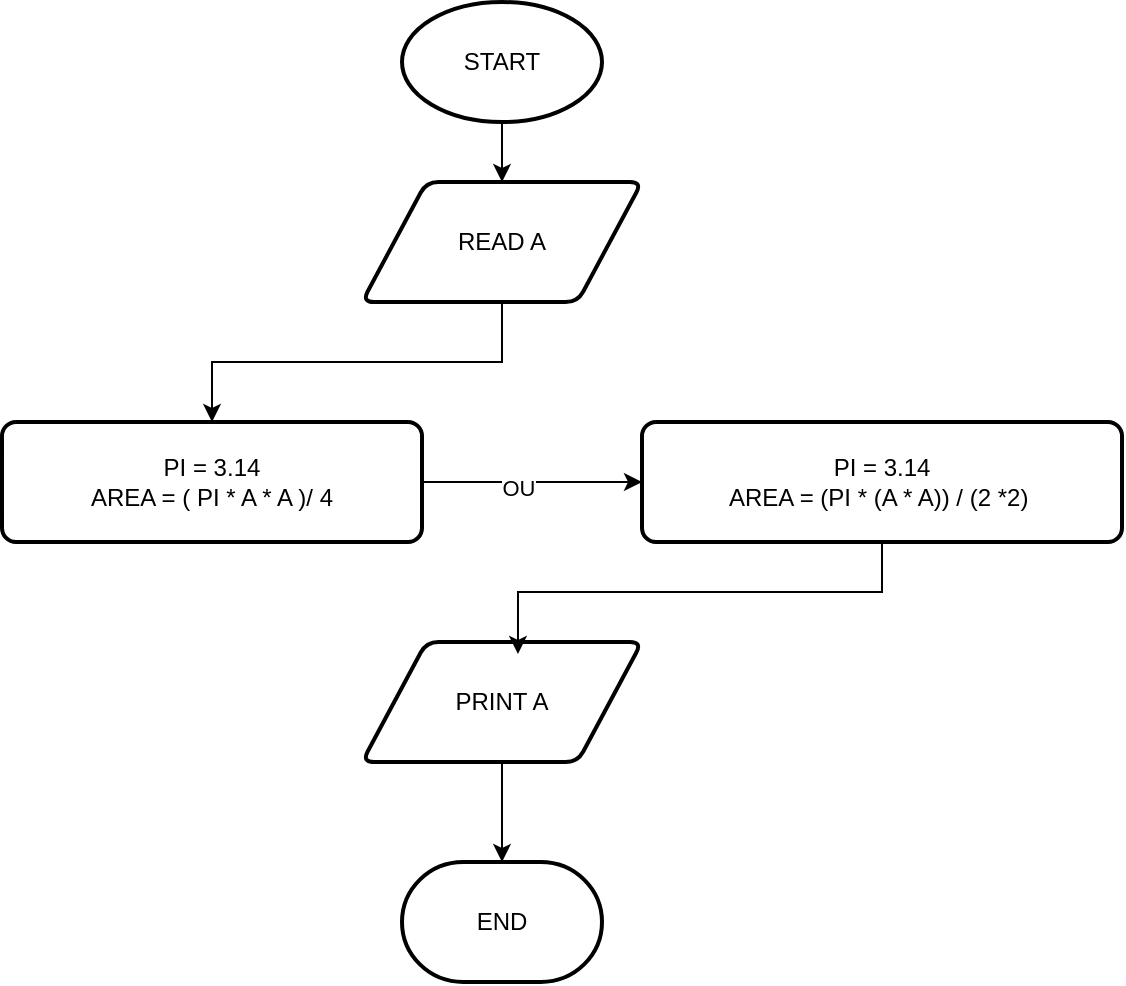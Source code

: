 <mxfile version="25.0.3">
  <diagram id="C5RBs43oDa-KdzZeNtuy" name="Page-1">
    <mxGraphModel dx="1290" dy="530" grid="1" gridSize="10" guides="1" tooltips="1" connect="1" arrows="1" fold="1" page="1" pageScale="1" pageWidth="827" pageHeight="1169" math="0" shadow="0">
      <root>
        <mxCell id="WIyWlLk6GJQsqaUBKTNV-0" />
        <mxCell id="WIyWlLk6GJQsqaUBKTNV-1" parent="WIyWlLk6GJQsqaUBKTNV-0" />
        <mxCell id="9bmpBftwM2-oEV6t63yq-13" style="edgeStyle=orthogonalEdgeStyle;rounded=0;orthogonalLoop=1;jettySize=auto;html=1;exitX=0.5;exitY=1;exitDx=0;exitDy=0;exitPerimeter=0;entryX=0.5;entryY=0;entryDx=0;entryDy=0;" edge="1" parent="WIyWlLk6GJQsqaUBKTNV-1" source="9bmpBftwM2-oEV6t63yq-0" target="9bmpBftwM2-oEV6t63yq-1">
          <mxGeometry relative="1" as="geometry" />
        </mxCell>
        <mxCell id="9bmpBftwM2-oEV6t63yq-0" value="START" style="strokeWidth=2;html=1;shape=mxgraph.flowchart.start_1;whiteSpace=wrap;" vertex="1" parent="WIyWlLk6GJQsqaUBKTNV-1">
          <mxGeometry x="340" y="60" width="100" height="60" as="geometry" />
        </mxCell>
        <mxCell id="9bmpBftwM2-oEV6t63yq-9" style="edgeStyle=orthogonalEdgeStyle;rounded=0;orthogonalLoop=1;jettySize=auto;html=1;exitX=0.5;exitY=1;exitDx=0;exitDy=0;entryX=0.5;entryY=0;entryDx=0;entryDy=0;" edge="1" parent="WIyWlLk6GJQsqaUBKTNV-1" source="9bmpBftwM2-oEV6t63yq-1" target="9bmpBftwM2-oEV6t63yq-2">
          <mxGeometry relative="1" as="geometry" />
        </mxCell>
        <mxCell id="9bmpBftwM2-oEV6t63yq-1" value="READ A" style="shape=parallelogram;html=1;strokeWidth=2;perimeter=parallelogramPerimeter;whiteSpace=wrap;rounded=1;arcSize=12;size=0.23;" vertex="1" parent="WIyWlLk6GJQsqaUBKTNV-1">
          <mxGeometry x="320" y="150" width="140" height="60" as="geometry" />
        </mxCell>
        <mxCell id="9bmpBftwM2-oEV6t63yq-7" style="edgeStyle=orthogonalEdgeStyle;rounded=0;orthogonalLoop=1;jettySize=auto;html=1;exitX=1;exitY=0.5;exitDx=0;exitDy=0;" edge="1" parent="WIyWlLk6GJQsqaUBKTNV-1" source="9bmpBftwM2-oEV6t63yq-2" target="9bmpBftwM2-oEV6t63yq-3">
          <mxGeometry relative="1" as="geometry" />
        </mxCell>
        <mxCell id="9bmpBftwM2-oEV6t63yq-8" value="OU" style="edgeLabel;html=1;align=center;verticalAlign=middle;resizable=0;points=[];" vertex="1" connectable="0" parent="9bmpBftwM2-oEV6t63yq-7">
          <mxGeometry x="-0.131" y="-3" relative="1" as="geometry">
            <mxPoint as="offset" />
          </mxGeometry>
        </mxCell>
        <mxCell id="9bmpBftwM2-oEV6t63yq-2" value="PI = 3.14&lt;div&gt;AREA = ( PI * A * A )/ 4&lt;/div&gt;" style="rounded=1;whiteSpace=wrap;html=1;absoluteArcSize=1;arcSize=14;strokeWidth=2;" vertex="1" parent="WIyWlLk6GJQsqaUBKTNV-1">
          <mxGeometry x="140" y="270" width="210" height="60" as="geometry" />
        </mxCell>
        <mxCell id="9bmpBftwM2-oEV6t63yq-3" value="PI = 3.14&lt;div&gt;AREA = (PI * (A * A)) / (2 *2)&amp;nbsp;&lt;/div&gt;" style="rounded=1;whiteSpace=wrap;html=1;absoluteArcSize=1;arcSize=14;strokeWidth=2;" vertex="1" parent="WIyWlLk6GJQsqaUBKTNV-1">
          <mxGeometry x="460" y="270" width="240" height="60" as="geometry" />
        </mxCell>
        <mxCell id="9bmpBftwM2-oEV6t63yq-12" style="edgeStyle=orthogonalEdgeStyle;rounded=0;orthogonalLoop=1;jettySize=auto;html=1;exitX=0.5;exitY=1;exitDx=0;exitDy=0;" edge="1" parent="WIyWlLk6GJQsqaUBKTNV-1" source="9bmpBftwM2-oEV6t63yq-4" target="9bmpBftwM2-oEV6t63yq-11">
          <mxGeometry relative="1" as="geometry" />
        </mxCell>
        <mxCell id="9bmpBftwM2-oEV6t63yq-4" value="PRINT A" style="shape=parallelogram;html=1;strokeWidth=2;perimeter=parallelogramPerimeter;whiteSpace=wrap;rounded=1;arcSize=12;size=0.23;" vertex="1" parent="WIyWlLk6GJQsqaUBKTNV-1">
          <mxGeometry x="320" y="380" width="140" height="60" as="geometry" />
        </mxCell>
        <mxCell id="9bmpBftwM2-oEV6t63yq-10" style="edgeStyle=orthogonalEdgeStyle;rounded=0;orthogonalLoop=1;jettySize=auto;html=1;exitX=0.5;exitY=1;exitDx=0;exitDy=0;entryX=0.557;entryY=0.1;entryDx=0;entryDy=0;entryPerimeter=0;" edge="1" parent="WIyWlLk6GJQsqaUBKTNV-1" source="9bmpBftwM2-oEV6t63yq-3" target="9bmpBftwM2-oEV6t63yq-4">
          <mxGeometry relative="1" as="geometry" />
        </mxCell>
        <mxCell id="9bmpBftwM2-oEV6t63yq-11" value="END" style="strokeWidth=2;html=1;shape=mxgraph.flowchart.terminator;whiteSpace=wrap;" vertex="1" parent="WIyWlLk6GJQsqaUBKTNV-1">
          <mxGeometry x="340" y="490" width="100" height="60" as="geometry" />
        </mxCell>
      </root>
    </mxGraphModel>
  </diagram>
</mxfile>
